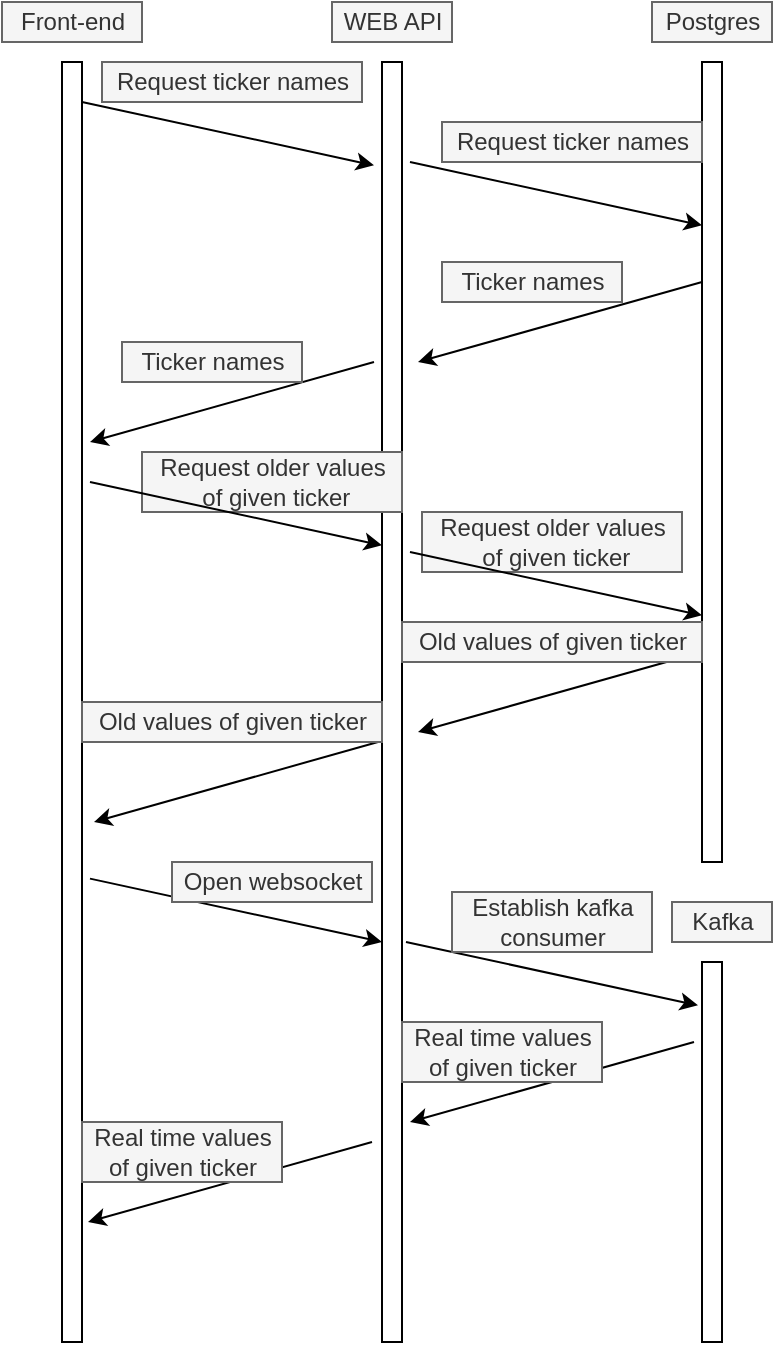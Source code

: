 <mxfile>
    <diagram id="LXnfodDsmKik3XlqBKHs" name="Page-1">
        <mxGraphModel dx="513" dy="580" grid="1" gridSize="10" guides="1" tooltips="1" connect="1" arrows="1" fold="1" page="1" pageScale="1" pageWidth="850" pageHeight="1100" math="0" shadow="0">
            <root>
                <mxCell id="0"/>
                <mxCell id="1" parent="0"/>
                <mxCell id="2" value="" style="whiteSpace=wrap;html=1;" vertex="1" parent="1">
                    <mxGeometry x="120" y="40" width="10" height="640" as="geometry"/>
                </mxCell>
                <mxCell id="3" value="" style="whiteSpace=wrap;html=1;" vertex="1" parent="1">
                    <mxGeometry x="280" y="40" width="10" height="640" as="geometry"/>
                </mxCell>
                <mxCell id="4" value="" style="whiteSpace=wrap;html=1;" vertex="1" parent="1">
                    <mxGeometry x="440" y="40" width="10" height="400" as="geometry"/>
                </mxCell>
                <mxCell id="5" value="Front-end" style="text;html=1;resizable=0;autosize=1;align=center;verticalAlign=middle;points=[];fillColor=#f5f5f5;strokeColor=#666666;rounded=0;fontColor=#333333;" vertex="1" parent="1">
                    <mxGeometry x="90" y="10" width="70" height="20" as="geometry"/>
                </mxCell>
                <mxCell id="6" value="WEB API" style="text;html=1;resizable=0;autosize=1;align=center;verticalAlign=middle;points=[];fillColor=#f5f5f5;strokeColor=#666666;rounded=0;fontColor=#333333;" vertex="1" parent="1">
                    <mxGeometry x="255" y="10" width="60" height="20" as="geometry"/>
                </mxCell>
                <mxCell id="7" value="" style="whiteSpace=wrap;html=1;" vertex="1" parent="1">
                    <mxGeometry x="440" y="490" width="10" height="190" as="geometry"/>
                </mxCell>
                <mxCell id="8" value="Postgres" style="text;html=1;resizable=0;autosize=1;align=center;verticalAlign=middle;points=[];fillColor=#f5f5f5;strokeColor=#666666;rounded=0;fontColor=#333333;" vertex="1" parent="1">
                    <mxGeometry x="415" y="10" width="60" height="20" as="geometry"/>
                </mxCell>
                <mxCell id="9" value="Kafka" style="text;html=1;resizable=0;autosize=1;align=center;verticalAlign=middle;points=[];fillColor=#f5f5f5;strokeColor=#666666;rounded=0;fontColor=#333333;" vertex="1" parent="1">
                    <mxGeometry x="425" y="460" width="50" height="20" as="geometry"/>
                </mxCell>
                <mxCell id="11" value="Request ticker names" style="text;html=1;resizable=0;autosize=1;align=center;verticalAlign=middle;points=[];fillColor=#f5f5f5;strokeColor=#666666;rounded=0;fontColor=#333333;" vertex="1" parent="1">
                    <mxGeometry x="140" y="40" width="130" height="20" as="geometry"/>
                </mxCell>
                <mxCell id="12" style="edgeStyle=none;html=1;exitX=1.2;exitY=0.102;exitDx=0;exitDy=0;entryX=-0.2;entryY=0.174;entryDx=0;entryDy=0;exitPerimeter=0;entryPerimeter=0;" edge="1" parent="1">
                    <mxGeometry relative="1" as="geometry">
                        <mxPoint x="294" y="90" as="sourcePoint"/>
                        <mxPoint x="440" y="121.68" as="targetPoint"/>
                    </mxGeometry>
                </mxCell>
                <mxCell id="15" style="edgeStyle=none;html=1;exitX=1.2;exitY=0.102;exitDx=0;exitDy=0;entryX=-0.2;entryY=0.174;entryDx=0;entryDy=0;exitPerimeter=0;entryPerimeter=0;" edge="1" parent="1">
                    <mxGeometry relative="1" as="geometry">
                        <mxPoint x="130" y="60.0" as="sourcePoint"/>
                        <mxPoint x="276" y="91.68" as="targetPoint"/>
                    </mxGeometry>
                </mxCell>
                <mxCell id="17" value="&lt;span style=&quot;color: rgba(0 , 0 , 0 , 0) ; font-family: monospace ; font-size: 0px&quot;&gt;%3CmxGraphModel%3E%3Croot%3E%3CmxCell%20id%3D%220%22%2F%3E%3CmxCell%20id%3D%221%22%20parent%3D%220%22%2F%3E%3CmxCell%20id%3D%222%22%20value%3D%22Request%20ticker%20names%22%20style%3D%22text%3Bhtml%3D1%3Bresizable%3D0%3Bautosize%3D1%3Balign%3Dcenter%3BverticalAlign%3Dmiddle%3Bpoints%3D%5B%5D%3BfillColor%3Dnone%3BstrokeColor%3Dnone%3Brounded%3D0%3B%22%20vertex%3D%221%22%20parent%3D%221%22%3E%3CmxGeometry%20x%3D%22140%22%20y%3D%2240%22%20width%3D%22130%22%20height%3D%2220%22%20as%3D%22geometry%22%2F%3E%3C%2FmxCell%3E%3C%2Froot%3E%3C%2FmxGraphModel%3E&lt;/span&gt;" style="text;html=1;resizable=0;autosize=1;align=center;verticalAlign=middle;points=[];fillColor=none;strokeColor=none;rounded=0;" vertex="1" parent="1">
                    <mxGeometry x="365" y="70" width="20" height="20" as="geometry"/>
                </mxCell>
                <mxCell id="18" style="edgeStyle=none;html=1;exitX=1.2;exitY=0.102;exitDx=0;exitDy=0;exitPerimeter=0;" edge="1" parent="1">
                    <mxGeometry relative="1" as="geometry">
                        <mxPoint x="440" y="150" as="sourcePoint"/>
                        <mxPoint x="298" y="190" as="targetPoint"/>
                    </mxGeometry>
                </mxCell>
                <mxCell id="20" style="edgeStyle=none;html=1;exitX=1.2;exitY=0.102;exitDx=0;exitDy=0;exitPerimeter=0;" edge="1" parent="1">
                    <mxGeometry relative="1" as="geometry">
                        <mxPoint x="276" y="190" as="sourcePoint"/>
                        <mxPoint x="134" y="230" as="targetPoint"/>
                    </mxGeometry>
                </mxCell>
                <mxCell id="21" value="Ticker names" style="text;html=1;resizable=0;autosize=1;align=center;verticalAlign=middle;points=[];fillColor=#f5f5f5;strokeColor=#666666;rounded=0;fontColor=#333333;" vertex="1" parent="1">
                    <mxGeometry x="310" y="140" width="90" height="20" as="geometry"/>
                </mxCell>
                <mxCell id="26" style="edgeStyle=none;html=1;exitX=1.2;exitY=0.102;exitDx=0;exitDy=0;exitPerimeter=0;" edge="1" parent="1">
                    <mxGeometry relative="1" as="geometry">
                        <mxPoint x="440" y="335" as="sourcePoint"/>
                        <mxPoint x="298" y="375" as="targetPoint"/>
                    </mxGeometry>
                </mxCell>
                <mxCell id="27" style="edgeStyle=none;html=1;exitX=1.2;exitY=0.102;exitDx=0;exitDy=0;exitPerimeter=0;" edge="1" parent="1">
                    <mxGeometry relative="1" as="geometry">
                        <mxPoint x="278" y="380" as="sourcePoint"/>
                        <mxPoint x="136" y="420" as="targetPoint"/>
                    </mxGeometry>
                </mxCell>
                <mxCell id="28" value="Request older values&lt;br&gt;&amp;nbsp;of given ticker" style="text;html=1;resizable=0;autosize=1;align=center;verticalAlign=middle;points=[];fillColor=none;strokeColor=none;rounded=0;" vertex="1" parent="1">
                    <mxGeometry x="160" y="235" width="130" height="30" as="geometry"/>
                </mxCell>
                <mxCell id="30" value="Request ticker names" style="text;html=1;resizable=0;autosize=1;align=center;verticalAlign=middle;points=[];fillColor=#f5f5f5;strokeColor=#666666;rounded=0;fontColor=#333333;" vertex="1" parent="1">
                    <mxGeometry x="310" y="70" width="130" height="20" as="geometry"/>
                </mxCell>
                <mxCell id="31" value="Ticker names" style="text;html=1;resizable=0;autosize=1;align=center;verticalAlign=middle;points=[];fillColor=#f5f5f5;strokeColor=#666666;rounded=0;fontColor=#333333;" vertex="1" parent="1">
                    <mxGeometry x="150" y="180" width="90" height="20" as="geometry"/>
                </mxCell>
                <mxCell id="32" value="Request older values&lt;br&gt;&amp;nbsp;of given ticker" style="text;html=1;resizable=0;autosize=1;align=center;verticalAlign=middle;points=[];fillColor=none;strokeColor=none;rounded=0;" vertex="1" parent="1">
                    <mxGeometry x="300" y="265" width="130" height="30" as="geometry"/>
                </mxCell>
                <mxCell id="33" value="Old values of given ticker" style="text;html=1;resizable=0;autosize=1;align=center;verticalAlign=middle;points=[];fillColor=none;strokeColor=none;rounded=0;" vertex="1" parent="1">
                    <mxGeometry x="290" y="320" width="150" height="20" as="geometry"/>
                </mxCell>
                <mxCell id="34" value="Old values of given ticker" style="text;html=1;resizable=0;autosize=1;align=center;verticalAlign=middle;points=[];fillColor=#f5f5f5;strokeColor=#666666;rounded=0;fontColor=#333333;" vertex="1" parent="1">
                    <mxGeometry x="130" y="360" width="150" height="20" as="geometry"/>
                </mxCell>
                <mxCell id="36" style="edgeStyle=none;html=1;exitX=1.2;exitY=0.102;exitDx=0;exitDy=0;entryX=-0.2;entryY=0.174;entryDx=0;entryDy=0;exitPerimeter=0;entryPerimeter=0;" edge="1" parent="1">
                    <mxGeometry relative="1" as="geometry">
                        <mxPoint x="134" y="448.32" as="sourcePoint"/>
                        <mxPoint x="280" y="480.0" as="targetPoint"/>
                    </mxGeometry>
                </mxCell>
                <mxCell id="37" style="edgeStyle=none;html=1;exitX=1.2;exitY=0.102;exitDx=0;exitDy=0;entryX=-0.2;entryY=0.174;entryDx=0;entryDy=0;exitPerimeter=0;entryPerimeter=0;" edge="1" parent="1">
                    <mxGeometry relative="1" as="geometry">
                        <mxPoint x="292" y="480" as="sourcePoint"/>
                        <mxPoint x="438" y="511.68" as="targetPoint"/>
                    </mxGeometry>
                </mxCell>
                <mxCell id="38" value="Open websocket" style="text;html=1;resizable=0;autosize=1;align=center;verticalAlign=middle;points=[];fillColor=#f5f5f5;strokeColor=#666666;rounded=0;fontColor=#333333;" vertex="1" parent="1">
                    <mxGeometry x="175" y="440" width="100" height="20" as="geometry"/>
                </mxCell>
                <mxCell id="39" value="Establish kafka &lt;br&gt;consumer" style="text;html=1;resizable=0;autosize=1;align=center;verticalAlign=middle;points=[];fillColor=#f5f5f5;strokeColor=#666666;rounded=0;fontColor=#333333;" vertex="1" parent="1">
                    <mxGeometry x="315" y="455" width="100" height="30" as="geometry"/>
                </mxCell>
                <mxCell id="40" style="edgeStyle=none;html=1;exitX=1.2;exitY=0.102;exitDx=0;exitDy=0;exitPerimeter=0;" edge="1" parent="1">
                    <mxGeometry relative="1" as="geometry">
                        <mxPoint x="436" y="530" as="sourcePoint"/>
                        <mxPoint x="294" y="570" as="targetPoint"/>
                    </mxGeometry>
                </mxCell>
                <mxCell id="41" style="edgeStyle=none;html=1;exitX=1.2;exitY=0.102;exitDx=0;exitDy=0;exitPerimeter=0;" edge="1" parent="1">
                    <mxGeometry relative="1" as="geometry">
                        <mxPoint x="275" y="580" as="sourcePoint"/>
                        <mxPoint x="133" y="620" as="targetPoint"/>
                    </mxGeometry>
                </mxCell>
                <mxCell id="42" value="Real time values&lt;br&gt;of given ticker" style="text;html=1;resizable=0;autosize=1;align=center;verticalAlign=middle;points=[];fillColor=#f5f5f5;strokeColor=#666666;rounded=0;fontColor=#333333;" vertex="1" parent="1">
                    <mxGeometry x="290" y="520" width="100" height="30" as="geometry"/>
                </mxCell>
                <mxCell id="43" value="Real time values&lt;br&gt;of given ticker" style="text;html=1;resizable=0;autosize=1;align=center;verticalAlign=middle;points=[];fillColor=#f5f5f5;strokeColor=#666666;rounded=0;fontColor=#333333;" vertex="1" parent="1">
                    <mxGeometry x="130" y="570" width="100" height="30" as="geometry"/>
                </mxCell>
                <mxCell id="44" value="Request older values&lt;br&gt;&amp;nbsp;of given ticker" style="text;html=1;resizable=0;autosize=1;align=center;verticalAlign=middle;points=[];fillColor=#f5f5f5;strokeColor=#666666;rounded=0;fontColor=#333333;" vertex="1" parent="1">
                    <mxGeometry x="300" y="265" width="130" height="30" as="geometry"/>
                </mxCell>
                <mxCell id="45" value="Request older values&lt;br&gt;&amp;nbsp;of given ticker" style="text;html=1;resizable=0;autosize=1;align=center;verticalAlign=middle;points=[];fillColor=#f5f5f5;strokeColor=#666666;rounded=0;fontColor=#333333;" vertex="1" parent="1">
                    <mxGeometry x="160" y="235" width="130" height="30" as="geometry"/>
                </mxCell>
                <mxCell id="46" value="Old values of given ticker" style="text;html=1;resizable=0;autosize=1;align=center;verticalAlign=middle;points=[];fillColor=#f5f5f5;strokeColor=#666666;rounded=0;fontColor=#333333;" vertex="1" parent="1">
                    <mxGeometry x="290" y="320" width="150" height="20" as="geometry"/>
                </mxCell>
                <mxCell id="23" style="edgeStyle=none;html=1;exitX=1.2;exitY=0.102;exitDx=0;exitDy=0;entryX=-0.2;entryY=0.174;entryDx=0;entryDy=0;exitPerimeter=0;entryPerimeter=0;" edge="1" parent="1">
                    <mxGeometry relative="1" as="geometry">
                        <mxPoint x="134" y="250" as="sourcePoint"/>
                        <mxPoint x="280" y="281.68" as="targetPoint"/>
                    </mxGeometry>
                </mxCell>
                <mxCell id="24" style="edgeStyle=none;html=1;exitX=1.2;exitY=0.102;exitDx=0;exitDy=0;entryX=-0.2;entryY=0.174;entryDx=0;entryDy=0;exitPerimeter=0;entryPerimeter=0;" edge="1" parent="1">
                    <mxGeometry relative="1" as="geometry">
                        <mxPoint x="294" y="285" as="sourcePoint"/>
                        <mxPoint x="440" y="316.68" as="targetPoint"/>
                    </mxGeometry>
                </mxCell>
            </root>
        </mxGraphModel>
    </diagram>
</mxfile>